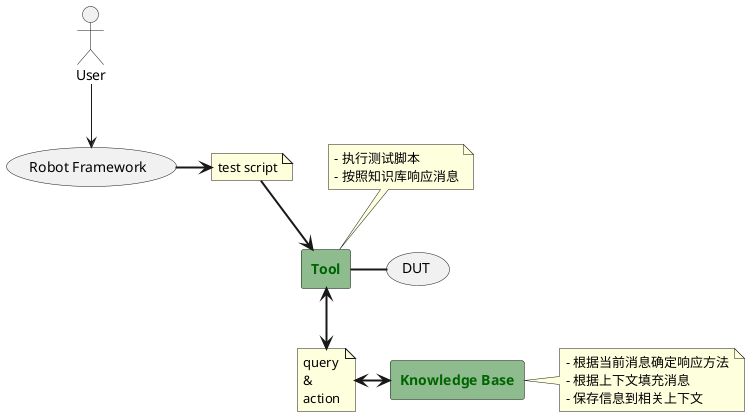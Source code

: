 @startuml

skinparam rectangle {
    BackgroundColor DarkSeaGreen
    FontStyle Bold
    FontColor DarkGreen
}

:User: as u
rectangle Tool as t
rectangle "Knowledge Base" as kb
(Robot Framework) as rf
(DUT) as dut

note as ts
    test script
end note

note as act
    query
    &
    action
end note

note as t_cmt
    - 执行测试脚本
    - 按照知识库响应消息
end note

note as kb_cmt
    - 根据当前消息确定响应方法
    - 根据上下文填充消息
    - 保存信息到相关上下文
end note

u --> rf
rf =right=> ts
ts =down=> t

kb <=left=> act
act <=up=> t

t = dut

t_cmt -- t
kb_cmt -left- kb
@enduml